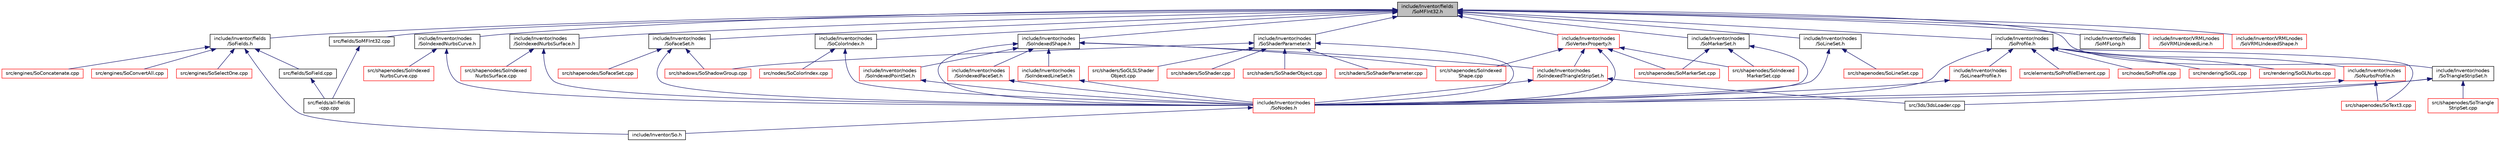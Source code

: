 digraph "include/Inventor/fields/SoMFInt32.h"
{
 // LATEX_PDF_SIZE
  edge [fontname="Helvetica",fontsize="10",labelfontname="Helvetica",labelfontsize="10"];
  node [fontname="Helvetica",fontsize="10",shape=record];
  Node1 [label="include/Inventor/fields\l/SoMFInt32.h",height=0.2,width=0.4,color="black", fillcolor="grey75", style="filled", fontcolor="black",tooltip=" "];
  Node1 -> Node2 [dir="back",color="midnightblue",fontsize="10",style="solid",fontname="Helvetica"];
  Node2 [label="src/fields/SoMFInt32.cpp",height=0.2,width=0.4,color="black", fillcolor="white", style="filled",URL="$SoMFInt32_8cpp.html",tooltip=" "];
  Node2 -> Node3 [dir="back",color="midnightblue",fontsize="10",style="solid",fontname="Helvetica"];
  Node3 [label="src/fields/all-fields\l-cpp.cpp",height=0.2,width=0.4,color="black", fillcolor="white", style="filled",URL="$all-fields-cpp_8cpp.html",tooltip=" "];
  Node1 -> Node4 [dir="back",color="midnightblue",fontsize="10",style="solid",fontname="Helvetica"];
  Node4 [label="include/Inventor/fields\l/SoFields.h",height=0.2,width=0.4,color="black", fillcolor="white", style="filled",URL="$SoFields_8h.html",tooltip=" "];
  Node4 -> Node5 [dir="back",color="midnightblue",fontsize="10",style="solid",fontname="Helvetica"];
  Node5 [label="src/engines/SoConcatenate.cpp",height=0.2,width=0.4,color="red", fillcolor="white", style="filled",URL="$SoConcatenate_8cpp.html",tooltip=" "];
  Node4 -> Node7 [dir="back",color="midnightblue",fontsize="10",style="solid",fontname="Helvetica"];
  Node7 [label="src/engines/SoConvertAll.cpp",height=0.2,width=0.4,color="red", fillcolor="white", style="filled",URL="$SoConvertAll_8cpp.html",tooltip=" "];
  Node4 -> Node8 [dir="back",color="midnightblue",fontsize="10",style="solid",fontname="Helvetica"];
  Node8 [label="src/engines/SoSelectOne.cpp",height=0.2,width=0.4,color="red", fillcolor="white", style="filled",URL="$SoSelectOne_8cpp.html",tooltip=" "];
  Node4 -> Node9 [dir="back",color="midnightblue",fontsize="10",style="solid",fontname="Helvetica"];
  Node9 [label="src/fields/SoField.cpp",height=0.2,width=0.4,color="black", fillcolor="white", style="filled",URL="$SoField_8cpp.html",tooltip=" "];
  Node9 -> Node3 [dir="back",color="midnightblue",fontsize="10",style="solid",fontname="Helvetica"];
  Node4 -> Node10 [dir="back",color="midnightblue",fontsize="10",style="solid",fontname="Helvetica"];
  Node10 [label="include/Inventor/So.h",height=0.2,width=0.4,color="black", fillcolor="white", style="filled",URL="$So_8h.html",tooltip=" "];
  Node1 -> Node11 [dir="back",color="midnightblue",fontsize="10",style="solid",fontname="Helvetica"];
  Node11 [label="include/Inventor/fields\l/SoMFLong.h",height=0.2,width=0.4,color="black", fillcolor="white", style="filled",URL="$SoMFLong_8h.html",tooltip=" "];
  Node1 -> Node12 [dir="back",color="midnightblue",fontsize="10",style="solid",fontname="Helvetica"];
  Node12 [label="include/Inventor/nodes\l/SoColorIndex.h",height=0.2,width=0.4,color="black", fillcolor="white", style="filled",URL="$SoColorIndex_8h.html",tooltip=" "];
  Node12 -> Node13 [dir="back",color="midnightblue",fontsize="10",style="solid",fontname="Helvetica"];
  Node13 [label="src/nodes/SoColorIndex.cpp",height=0.2,width=0.4,color="red", fillcolor="white", style="filled",URL="$SoColorIndex_8cpp.html",tooltip=" "];
  Node12 -> Node15 [dir="back",color="midnightblue",fontsize="10",style="solid",fontname="Helvetica"];
  Node15 [label="include/Inventor/nodes\l/SoNodes.h",height=0.2,width=0.4,color="red", fillcolor="white", style="filled",URL="$SoNodes_8h.html",tooltip=" "];
  Node15 -> Node10 [dir="back",color="midnightblue",fontsize="10",style="solid",fontname="Helvetica"];
  Node1 -> Node20 [dir="back",color="midnightblue",fontsize="10",style="solid",fontname="Helvetica"];
  Node20 [label="include/Inventor/nodes\l/SoFaceSet.h",height=0.2,width=0.4,color="black", fillcolor="white", style="filled",URL="$SoFaceSet_8h.html",tooltip=" "];
  Node20 -> Node21 [dir="back",color="midnightblue",fontsize="10",style="solid",fontname="Helvetica"];
  Node21 [label="src/shadows/SoShadowGroup.cpp",height=0.2,width=0.4,color="red", fillcolor="white", style="filled",URL="$SoShadowGroup_8cpp.html",tooltip=" "];
  Node20 -> Node23 [dir="back",color="midnightblue",fontsize="10",style="solid",fontname="Helvetica"];
  Node23 [label="src/shapenodes/SoFaceSet.cpp",height=0.2,width=0.4,color="red", fillcolor="white", style="filled",URL="$SoFaceSet_8cpp.html",tooltip=" "];
  Node20 -> Node15 [dir="back",color="midnightblue",fontsize="10",style="solid",fontname="Helvetica"];
  Node1 -> Node25 [dir="back",color="midnightblue",fontsize="10",style="solid",fontname="Helvetica"];
  Node25 [label="include/Inventor/nodes\l/SoIndexedNurbsCurve.h",height=0.2,width=0.4,color="black", fillcolor="white", style="filled",URL="$SoIndexedNurbsCurve_8h.html",tooltip=" "];
  Node25 -> Node26 [dir="back",color="midnightblue",fontsize="10",style="solid",fontname="Helvetica"];
  Node26 [label="src/shapenodes/SoIndexed\lNurbsCurve.cpp",height=0.2,width=0.4,color="red", fillcolor="white", style="filled",URL="$SoIndexedNurbsCurve_8cpp.html",tooltip=" "];
  Node25 -> Node15 [dir="back",color="midnightblue",fontsize="10",style="solid",fontname="Helvetica"];
  Node1 -> Node27 [dir="back",color="midnightblue",fontsize="10",style="solid",fontname="Helvetica"];
  Node27 [label="include/Inventor/nodes\l/SoIndexedNurbsSurface.h",height=0.2,width=0.4,color="black", fillcolor="white", style="filled",URL="$SoIndexedNurbsSurface_8h.html",tooltip=" "];
  Node27 -> Node28 [dir="back",color="midnightblue",fontsize="10",style="solid",fontname="Helvetica"];
  Node28 [label="src/shapenodes/SoIndexed\lNurbsSurface.cpp",height=0.2,width=0.4,color="red", fillcolor="white", style="filled",URL="$SoIndexedNurbsSurface_8cpp.html",tooltip=" "];
  Node27 -> Node15 [dir="back",color="midnightblue",fontsize="10",style="solid",fontname="Helvetica"];
  Node1 -> Node29 [dir="back",color="midnightblue",fontsize="10",style="solid",fontname="Helvetica"];
  Node29 [label="include/Inventor/nodes\l/SoIndexedShape.h",height=0.2,width=0.4,color="black", fillcolor="white", style="filled",URL="$SoIndexedShape_8h.html",tooltip=" "];
  Node29 -> Node30 [dir="back",color="midnightblue",fontsize="10",style="solid",fontname="Helvetica"];
  Node30 [label="src/shapenodes/SoIndexed\lShape.cpp",height=0.2,width=0.4,color="red", fillcolor="white", style="filled",URL="$SoIndexedShape_8cpp.html",tooltip=" "];
  Node29 -> Node31 [dir="back",color="midnightblue",fontsize="10",style="solid",fontname="Helvetica"];
  Node31 [label="include/Inventor/nodes\l/SoIndexedFaceSet.h",height=0.2,width=0.4,color="red", fillcolor="white", style="filled",URL="$SoIndexedFaceSet_8h.html",tooltip=" "];
  Node31 -> Node15 [dir="back",color="midnightblue",fontsize="10",style="solid",fontname="Helvetica"];
  Node29 -> Node34 [dir="back",color="midnightblue",fontsize="10",style="solid",fontname="Helvetica"];
  Node34 [label="include/Inventor/nodes\l/SoIndexedLineSet.h",height=0.2,width=0.4,color="red", fillcolor="white", style="filled",URL="$SoIndexedLineSet_8h.html",tooltip=" "];
  Node34 -> Node15 [dir="back",color="midnightblue",fontsize="10",style="solid",fontname="Helvetica"];
  Node29 -> Node38 [dir="back",color="midnightblue",fontsize="10",style="solid",fontname="Helvetica"];
  Node38 [label="include/Inventor/nodes\l/SoIndexedPointSet.h",height=0.2,width=0.4,color="red", fillcolor="white", style="filled",URL="$SoIndexedPointSet_8h.html",tooltip=" "];
  Node38 -> Node15 [dir="back",color="midnightblue",fontsize="10",style="solid",fontname="Helvetica"];
  Node29 -> Node42 [dir="back",color="midnightblue",fontsize="10",style="solid",fontname="Helvetica"];
  Node42 [label="include/Inventor/nodes\l/SoIndexedTriangleStripSet.h",height=0.2,width=0.4,color="red", fillcolor="white", style="filled",URL="$SoIndexedTriangleStripSet_8h.html",tooltip=" "];
  Node42 -> Node43 [dir="back",color="midnightblue",fontsize="10",style="solid",fontname="Helvetica"];
  Node43 [label="src/3ds/3dsLoader.cpp",height=0.2,width=0.4,color="black", fillcolor="white", style="filled",URL="$3dsLoader_8cpp.html",tooltip=" "];
  Node42 -> Node15 [dir="back",color="midnightblue",fontsize="10",style="solid",fontname="Helvetica"];
  Node29 -> Node15 [dir="back",color="midnightblue",fontsize="10",style="solid",fontname="Helvetica"];
  Node1 -> Node45 [dir="back",color="midnightblue",fontsize="10",style="solid",fontname="Helvetica"];
  Node45 [label="include/Inventor/nodes\l/SoLineSet.h",height=0.2,width=0.4,color="black", fillcolor="white", style="filled",URL="$SoLineSet_8h.html",tooltip=" "];
  Node45 -> Node46 [dir="back",color="midnightblue",fontsize="10",style="solid",fontname="Helvetica"];
  Node46 [label="src/shapenodes/SoLineSet.cpp",height=0.2,width=0.4,color="red", fillcolor="white", style="filled",URL="$SoLineSet_8cpp.html",tooltip=" "];
  Node45 -> Node15 [dir="back",color="midnightblue",fontsize="10",style="solid",fontname="Helvetica"];
  Node1 -> Node47 [dir="back",color="midnightblue",fontsize="10",style="solid",fontname="Helvetica"];
  Node47 [label="include/Inventor/nodes\l/SoMarkerSet.h",height=0.2,width=0.4,color="black", fillcolor="white", style="filled",URL="$SoMarkerSet_8h.html",tooltip=" "];
  Node47 -> Node41 [dir="back",color="midnightblue",fontsize="10",style="solid",fontname="Helvetica"];
  Node41 [label="src/shapenodes/SoIndexed\lMarkerSet.cpp",height=0.2,width=0.4,color="red", fillcolor="white", style="filled",URL="$SoIndexedMarkerSet_8cpp.html",tooltip=" "];
  Node47 -> Node48 [dir="back",color="midnightblue",fontsize="10",style="solid",fontname="Helvetica"];
  Node48 [label="src/shapenodes/SoMarkerSet.cpp",height=0.2,width=0.4,color="red", fillcolor="white", style="filled",URL="$SoMarkerSet_8cpp.html",tooltip=" "];
  Node47 -> Node15 [dir="back",color="midnightblue",fontsize="10",style="solid",fontname="Helvetica"];
  Node1 -> Node49 [dir="back",color="midnightblue",fontsize="10",style="solid",fontname="Helvetica"];
  Node49 [label="include/Inventor/nodes\l/SoProfile.h",height=0.2,width=0.4,color="black", fillcolor="white", style="filled",URL="$SoProfile_8h.html",tooltip=" "];
  Node49 -> Node50 [dir="back",color="midnightblue",fontsize="10",style="solid",fontname="Helvetica"];
  Node50 [label="src/elements/SoProfileElement.cpp",height=0.2,width=0.4,color="red", fillcolor="white", style="filled",URL="$SoProfileElement_8cpp.html",tooltip=" "];
  Node49 -> Node52 [dir="back",color="midnightblue",fontsize="10",style="solid",fontname="Helvetica"];
  Node52 [label="src/nodes/SoProfile.cpp",height=0.2,width=0.4,color="red", fillcolor="white", style="filled",URL="$SoProfile_8cpp.html",tooltip=" "];
  Node49 -> Node53 [dir="back",color="midnightblue",fontsize="10",style="solid",fontname="Helvetica"];
  Node53 [label="src/rendering/SoGL.cpp",height=0.2,width=0.4,color="red", fillcolor="white", style="filled",URL="$SoGL_8cpp.html",tooltip=" "];
  Node49 -> Node55 [dir="back",color="midnightblue",fontsize="10",style="solid",fontname="Helvetica"];
  Node55 [label="src/rendering/SoGLNurbs.cpp",height=0.2,width=0.4,color="red", fillcolor="white", style="filled",URL="$SoGLNurbs_8cpp.html",tooltip=" "];
  Node49 -> Node56 [dir="back",color="midnightblue",fontsize="10",style="solid",fontname="Helvetica"];
  Node56 [label="src/shapenodes/SoText3.cpp",height=0.2,width=0.4,color="red", fillcolor="white", style="filled",URL="$SoText3_8cpp.html",tooltip=" "];
  Node49 -> Node57 [dir="back",color="midnightblue",fontsize="10",style="solid",fontname="Helvetica"];
  Node57 [label="include/Inventor/nodes\l/SoLinearProfile.h",height=0.2,width=0.4,color="red", fillcolor="white", style="filled",URL="$SoLinearProfile_8h.html",tooltip=" "];
  Node57 -> Node15 [dir="back",color="midnightblue",fontsize="10",style="solid",fontname="Helvetica"];
  Node49 -> Node15 [dir="back",color="midnightblue",fontsize="10",style="solid",fontname="Helvetica"];
  Node49 -> Node59 [dir="back",color="midnightblue",fontsize="10",style="solid",fontname="Helvetica"];
  Node59 [label="include/Inventor/nodes\l/SoNurbsProfile.h",height=0.2,width=0.4,color="red", fillcolor="white", style="filled",URL="$SoNurbsProfile_8h.html",tooltip=" "];
  Node59 -> Node56 [dir="back",color="midnightblue",fontsize="10",style="solid",fontname="Helvetica"];
  Node59 -> Node15 [dir="back",color="midnightblue",fontsize="10",style="solid",fontname="Helvetica"];
  Node1 -> Node61 [dir="back",color="midnightblue",fontsize="10",style="solid",fontname="Helvetica"];
  Node61 [label="include/Inventor/nodes\l/SoShaderParameter.h",height=0.2,width=0.4,color="black", fillcolor="white", style="filled",URL="$SoShaderParameter_8h.html",tooltip=" "];
  Node61 -> Node62 [dir="back",color="midnightblue",fontsize="10",style="solid",fontname="Helvetica"];
  Node62 [label="src/shaders/SoGLSLShader\lObject.cpp",height=0.2,width=0.4,color="red", fillcolor="white", style="filled",URL="$SoGLSLShaderObject_8cpp.html",tooltip=" "];
  Node61 -> Node64 [dir="back",color="midnightblue",fontsize="10",style="solid",fontname="Helvetica"];
  Node64 [label="src/shaders/SoShader.cpp",height=0.2,width=0.4,color="red", fillcolor="white", style="filled",URL="$SoShader_8cpp.html",tooltip=" "];
  Node61 -> Node65 [dir="back",color="midnightblue",fontsize="10",style="solid",fontname="Helvetica"];
  Node65 [label="src/shaders/SoShaderObject.cpp",height=0.2,width=0.4,color="red", fillcolor="white", style="filled",URL="$SoShaderObject_8cpp.html",tooltip=" "];
  Node61 -> Node66 [dir="back",color="midnightblue",fontsize="10",style="solid",fontname="Helvetica"];
  Node66 [label="src/shaders/SoShaderParameter.cpp",height=0.2,width=0.4,color="red", fillcolor="white", style="filled",URL="$SoShaderParameter_8cpp.html",tooltip=" "];
  Node61 -> Node21 [dir="back",color="midnightblue",fontsize="10",style="solid",fontname="Helvetica"];
  Node61 -> Node15 [dir="back",color="midnightblue",fontsize="10",style="solid",fontname="Helvetica"];
  Node1 -> Node67 [dir="back",color="midnightblue",fontsize="10",style="solid",fontname="Helvetica"];
  Node67 [label="include/Inventor/nodes\l/SoTriangleStripSet.h",height=0.2,width=0.4,color="black", fillcolor="white", style="filled",URL="$SoTriangleStripSet_8h.html",tooltip=" "];
  Node67 -> Node43 [dir="back",color="midnightblue",fontsize="10",style="solid",fontname="Helvetica"];
  Node67 -> Node68 [dir="back",color="midnightblue",fontsize="10",style="solid",fontname="Helvetica"];
  Node68 [label="src/shapenodes/SoTriangle\lStripSet.cpp",height=0.2,width=0.4,color="red", fillcolor="white", style="filled",URL="$SoTriangleStripSet_8cpp.html",tooltip=" "];
  Node67 -> Node15 [dir="back",color="midnightblue",fontsize="10",style="solid",fontname="Helvetica"];
  Node1 -> Node69 [dir="back",color="midnightblue",fontsize="10",style="solid",fontname="Helvetica"];
  Node69 [label="include/Inventor/nodes\l/SoVertexProperty.h",height=0.2,width=0.4,color="red", fillcolor="white", style="filled",URL="$SoVertexProperty_8h.html",tooltip=" "];
  Node69 -> Node41 [dir="back",color="midnightblue",fontsize="10",style="solid",fontname="Helvetica"];
  Node69 -> Node30 [dir="back",color="midnightblue",fontsize="10",style="solid",fontname="Helvetica"];
  Node69 -> Node48 [dir="back",color="midnightblue",fontsize="10",style="solid",fontname="Helvetica"];
  Node69 -> Node42 [dir="back",color="midnightblue",fontsize="10",style="solid",fontname="Helvetica"];
  Node69 -> Node15 [dir="back",color="midnightblue",fontsize="10",style="solid",fontname="Helvetica"];
  Node1 -> Node83 [dir="back",color="midnightblue",fontsize="10",style="solid",fontname="Helvetica"];
  Node83 [label="include/Inventor/VRMLnodes\l/SoVRMLIndexedLine.h",height=0.2,width=0.4,color="red", fillcolor="white", style="filled",URL="$SoVRMLIndexedLine_8h.html",tooltip=" "];
  Node1 -> Node86 [dir="back",color="midnightblue",fontsize="10",style="solid",fontname="Helvetica"];
  Node86 [label="include/Inventor/VRMLnodes\l/SoVRMLIndexedShape.h",height=0.2,width=0.4,color="red", fillcolor="white", style="filled",URL="$SoVRMLIndexedShape_8h.html",tooltip=" "];
}
